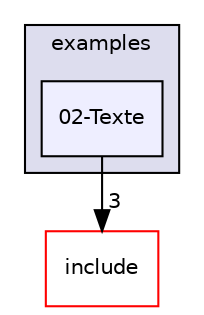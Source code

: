 digraph "/home/alexandre/Documents/sae_pacman/MinGL2/examples/02-Texte" {
  compound=true
  node [ fontsize="10", fontname="Helvetica"];
  edge [ labelfontsize="10", labelfontname="Helvetica"];
  subgraph clusterdir_39d26ed54e8d333b4c8e5b8996647edb {
    graph [ bgcolor="#ddddee", pencolor="black", label="examples" fontname="Helvetica", fontsize="10", URL="dir_39d26ed54e8d333b4c8e5b8996647edb.html"]
  dir_3a681991afa1b1111583017708114c2c [shape=box, label="02-Texte", style="filled", fillcolor="#eeeeff", pencolor="black", URL="dir_3a681991afa1b1111583017708114c2c.html"];
  }
  dir_ae291cc27e75980bdaeeec13fe1d2128 [shape=box label="include" fillcolor="white" style="filled" color="red" URL="dir_ae291cc27e75980bdaeeec13fe1d2128.html"];
  dir_3a681991afa1b1111583017708114c2c->dir_ae291cc27e75980bdaeeec13fe1d2128 [headlabel="3", labeldistance=1.5 headhref="dir_000004_000013.html"];
}
